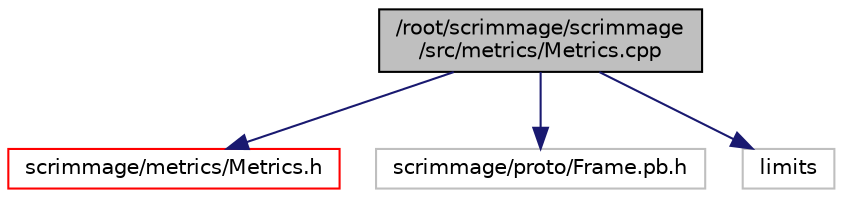 digraph "/root/scrimmage/scrimmage/src/metrics/Metrics.cpp"
{
 // LATEX_PDF_SIZE
  edge [fontname="Helvetica",fontsize="10",labelfontname="Helvetica",labelfontsize="10"];
  node [fontname="Helvetica",fontsize="10",shape=record];
  Node1 [label="/root/scrimmage/scrimmage\l/src/metrics/Metrics.cpp",height=0.2,width=0.4,color="black", fillcolor="grey75", style="filled", fontcolor="black",tooltip="Brief file description."];
  Node1 -> Node2 [color="midnightblue",fontsize="10",style="solid",fontname="Helvetica"];
  Node2 [label="scrimmage/metrics/Metrics.h",height=0.2,width=0.4,color="red", fillcolor="white", style="filled",URL="$Metrics_8h.html",tooltip="Brief file description."];
  Node1 -> Node30 [color="midnightblue",fontsize="10",style="solid",fontname="Helvetica"];
  Node30 [label="scrimmage/proto/Frame.pb.h",height=0.2,width=0.4,color="grey75", fillcolor="white", style="filled",tooltip=" "];
  Node1 -> Node31 [color="midnightblue",fontsize="10",style="solid",fontname="Helvetica"];
  Node31 [label="limits",height=0.2,width=0.4,color="grey75", fillcolor="white", style="filled",tooltip=" "];
}
